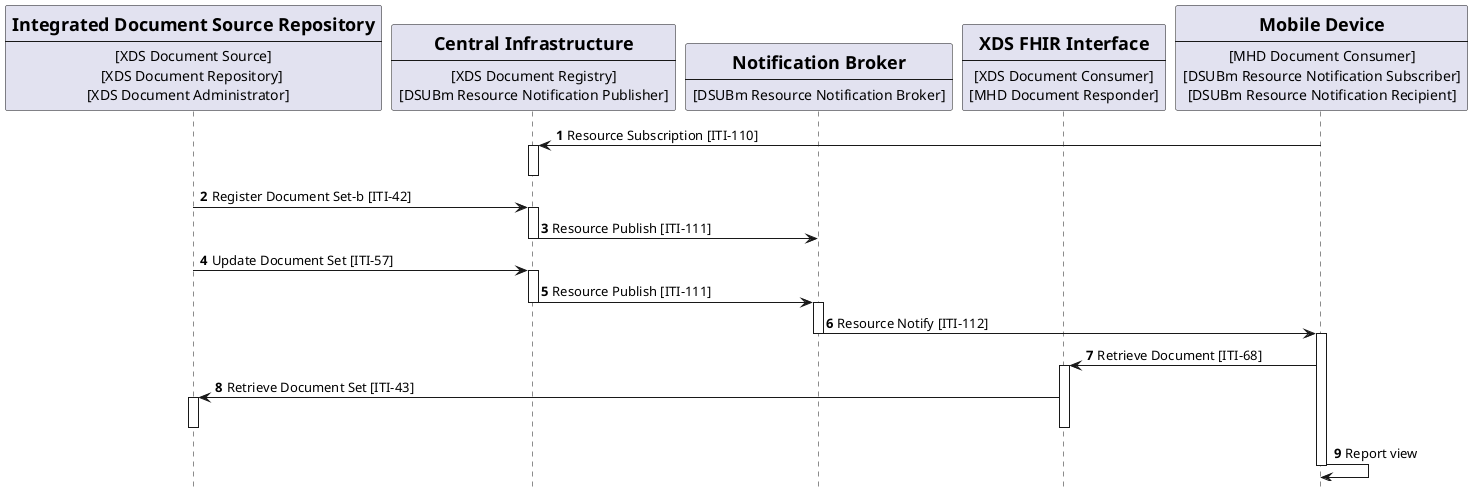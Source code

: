 @startuml
skinparam svgDimensionStyle false
hide footbox
/'title "Subscription with DSUBm on MHD on FHIR infrastructure from Mobile Device" '/

participant Repository [
    =Integrated Document Source Repository
    ----
    [XDS Document Source]
    [XDS Document Repository] 
    [XDS Document Administrator]   
] 

participant Central [
    =Central Infrastructure
    ----
    [XDS Document Registry]
    [DSUBm Resource Notification Publisher]
] 

participant Broker [
    =Notification Broker
    ----
    [DSUBm Resource Notification Broker]
] 

participant XDSonFHIR [
    =XDS FHIR Interface
    ----
    [XDS Document Consumer]
    [MHD Document Responder]
] 

participant MobileDevice [
    =Mobile Device
    ----
    [MHD Document Consumer]
    [DSUBm Resource Notification Subscriber]
    [DSUBm Resource Notification Recipient]
] 
autonumber 1 "<b>"
MobileDevice -> Central: Resource Subscription [ITI-110]
activate Central
deactivate Central


Repository -> Central: Register Document Set-b [ITI-42]
activate Central
Central -> Broker :  Resource Publish [ITI-111]
deactivate Central

Repository -> Central: Update Document Set [ITI-57]
activate Central
Central -> Broker :  Resource Publish [ITI-111]
deactivate Central
activate Broker
Broker -> MobileDevice: Resource Notify [ITI-112]
deactivate Broker
activate MobileDevice
MobileDevice -> XDSonFHIR: Retrieve Document [ITI-68]
activate XDSonFHIR
XDSonFHIR -> Repository: Retrieve Document Set [ITI-43]
activate Repository
deactivate XDSonFHIR
deactivate Repository
MobileDevice -> MobileDevice: Report view
deactivate MobileDevice


@enduml